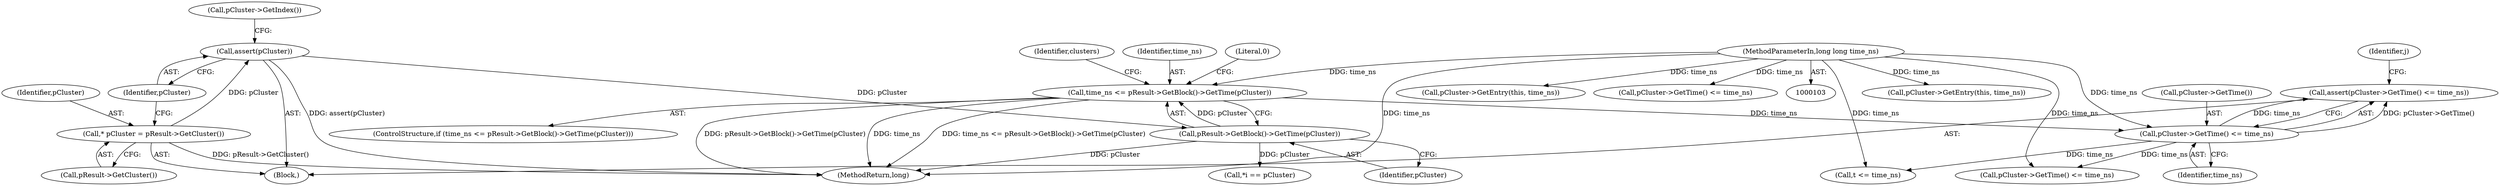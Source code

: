 digraph "0_Android_cc274e2abe8b2a6698a5c47d8aa4bb45f1f9538d_61@API" {
"1000168" [label="(Call,assert(pCluster->GetTime() <= time_ns))"];
"1000169" [label="(Call,pCluster->GetTime() <= time_ns)"];
"1000135" [label="(Call,time_ns <= pResult->GetBlock()->GetTime(pCluster))"];
"1000104" [label="(MethodParameterIn,long long time_ns)"];
"1000137" [label="(Call,pResult->GetBlock()->GetTime(pCluster))"];
"1000128" [label="(Call,assert(pCluster))"];
"1000125" [label="(Call,* pCluster = pResult->GetCluster())"];
"1000136" [label="(Identifier,time_ns)"];
"1000104" [label="(MethodParameterIn,long long time_ns)"];
"1000126" [label="(Identifier,pCluster)"];
"1000259" [label="(Call,pCluster->GetEntry(this, time_ns))"];
"1000171" [label="(Identifier,time_ns)"];
"1000135" [label="(Call,time_ns <= pResult->GetBlock()->GetTime(pCluster))"];
"1000164" [label="(Call,*i == pCluster)"];
"1000170" [label="(Call,pCluster->GetTime())"];
"1000134" [label="(ControlStructure,if (time_ns <= pResult->GetBlock()->GetTime(pCluster)))"];
"1000138" [label="(Identifier,pCluster)"];
"1000169" [label="(Call,pCluster->GetTime() <= time_ns)"];
"1000129" [label="(Identifier,pCluster)"];
"1000254" [label="(Call,pCluster->GetTime() <= time_ns)"];
"1000127" [label="(Call,pResult->GetCluster())"];
"1000306" [label="(MethodReturn,long)"];
"1000168" [label="(Call,assert(pCluster->GetTime() <= time_ns))"];
"1000106" [label="(Block,)"];
"1000128" [label="(Call,assert(pCluster))"];
"1000289" [label="(Call,pCluster->GetEntry(this, time_ns))"];
"1000140" [label="(Literal,0)"];
"1000218" [label="(Call,t <= time_ns)"];
"1000142" [label="(Identifier,clusters)"];
"1000125" [label="(Call,* pCluster = pResult->GetCluster())"];
"1000173" [label="(Identifier,j)"];
"1000137" [label="(Call,pResult->GetBlock()->GetTime(pCluster))"];
"1000284" [label="(Call,pCluster->GetTime() <= time_ns)"];
"1000132" [label="(Call,pCluster->GetIndex())"];
"1000168" -> "1000106"  [label="AST: "];
"1000168" -> "1000169"  [label="CFG: "];
"1000169" -> "1000168"  [label="AST: "];
"1000173" -> "1000168"  [label="CFG: "];
"1000169" -> "1000168"  [label="DDG: pCluster->GetTime()"];
"1000169" -> "1000168"  [label="DDG: time_ns"];
"1000169" -> "1000171"  [label="CFG: "];
"1000170" -> "1000169"  [label="AST: "];
"1000171" -> "1000169"  [label="AST: "];
"1000135" -> "1000169"  [label="DDG: time_ns"];
"1000104" -> "1000169"  [label="DDG: time_ns"];
"1000169" -> "1000218"  [label="DDG: time_ns"];
"1000169" -> "1000254"  [label="DDG: time_ns"];
"1000135" -> "1000134"  [label="AST: "];
"1000135" -> "1000137"  [label="CFG: "];
"1000136" -> "1000135"  [label="AST: "];
"1000137" -> "1000135"  [label="AST: "];
"1000140" -> "1000135"  [label="CFG: "];
"1000142" -> "1000135"  [label="CFG: "];
"1000135" -> "1000306"  [label="DDG: time_ns <= pResult->GetBlock()->GetTime(pCluster)"];
"1000135" -> "1000306"  [label="DDG: time_ns"];
"1000135" -> "1000306"  [label="DDG: pResult->GetBlock()->GetTime(pCluster)"];
"1000104" -> "1000135"  [label="DDG: time_ns"];
"1000137" -> "1000135"  [label="DDG: pCluster"];
"1000104" -> "1000103"  [label="AST: "];
"1000104" -> "1000306"  [label="DDG: time_ns"];
"1000104" -> "1000218"  [label="DDG: time_ns"];
"1000104" -> "1000254"  [label="DDG: time_ns"];
"1000104" -> "1000259"  [label="DDG: time_ns"];
"1000104" -> "1000284"  [label="DDG: time_ns"];
"1000104" -> "1000289"  [label="DDG: time_ns"];
"1000137" -> "1000138"  [label="CFG: "];
"1000138" -> "1000137"  [label="AST: "];
"1000137" -> "1000306"  [label="DDG: pCluster"];
"1000128" -> "1000137"  [label="DDG: pCluster"];
"1000137" -> "1000164"  [label="DDG: pCluster"];
"1000128" -> "1000106"  [label="AST: "];
"1000128" -> "1000129"  [label="CFG: "];
"1000129" -> "1000128"  [label="AST: "];
"1000132" -> "1000128"  [label="CFG: "];
"1000128" -> "1000306"  [label="DDG: assert(pCluster)"];
"1000125" -> "1000128"  [label="DDG: pCluster"];
"1000125" -> "1000106"  [label="AST: "];
"1000125" -> "1000127"  [label="CFG: "];
"1000126" -> "1000125"  [label="AST: "];
"1000127" -> "1000125"  [label="AST: "];
"1000129" -> "1000125"  [label="CFG: "];
"1000125" -> "1000306"  [label="DDG: pResult->GetCluster()"];
}
